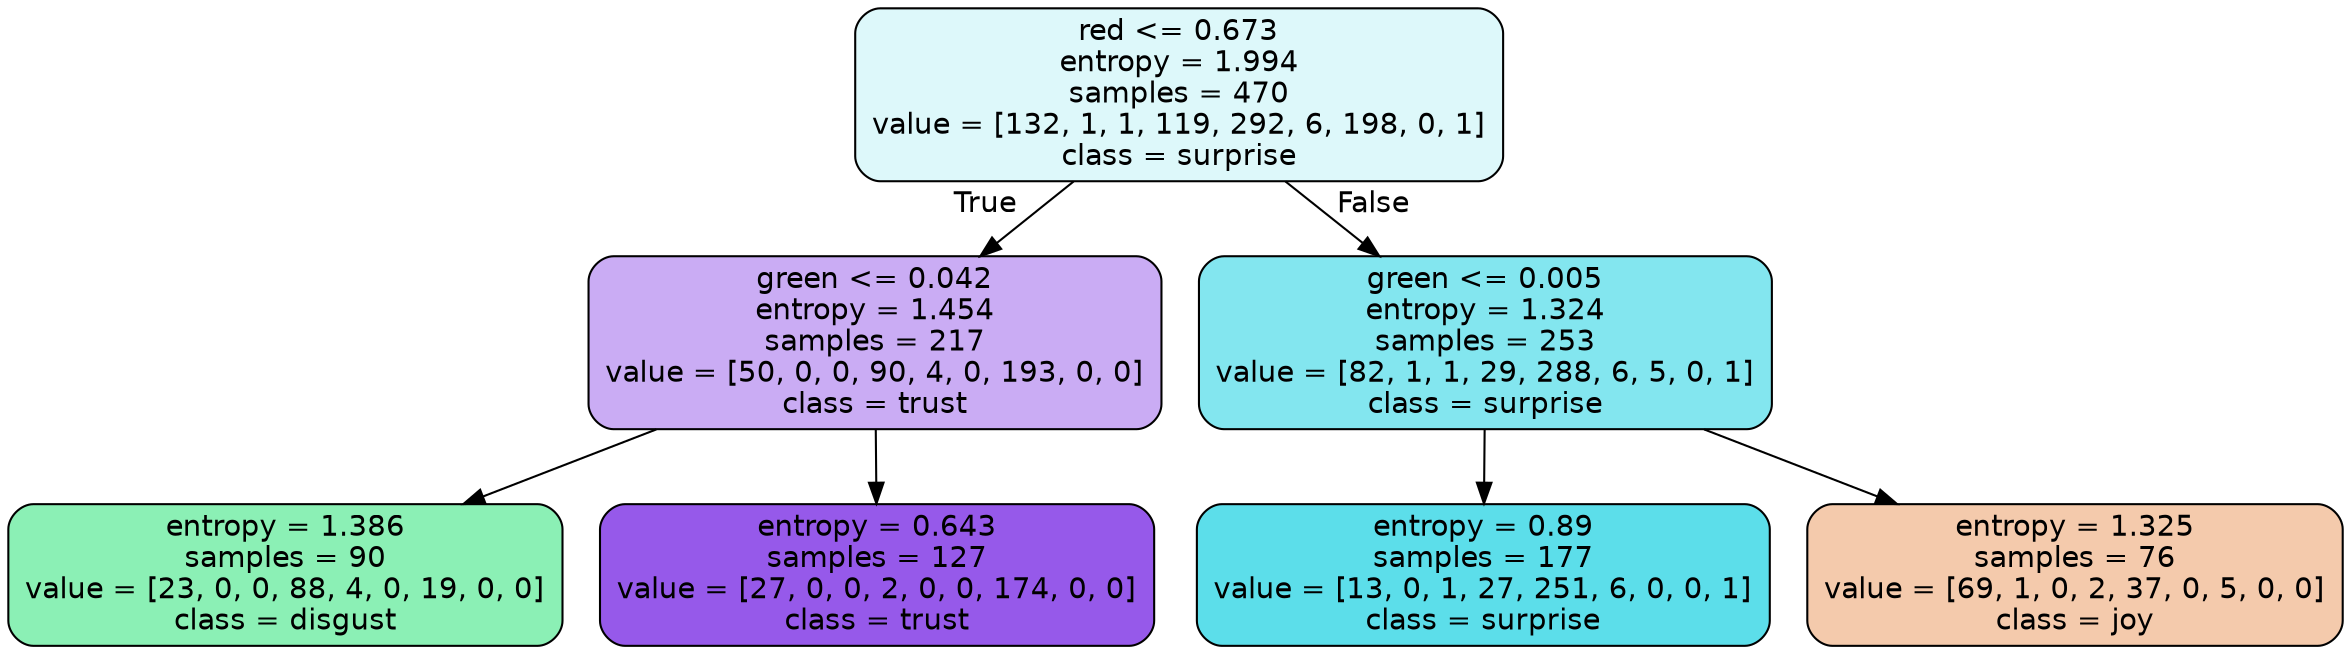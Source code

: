 digraph Tree {
node [shape=box, style="filled, rounded", color="black", fontname=helvetica] ;
edge [fontname=helvetica] ;
0 [label="red <= 0.673\nentropy = 1.994\nsamples = 470\nvalue = [132, 1, 1, 119, 292, 6, 198, 0, 1]\nclass = surprise", fillcolor="#39d7e52b"] ;
1 [label="green <= 0.042\nentropy = 1.454\nsamples = 217\nvalue = [50, 0, 0, 90, 4, 0, 193, 0, 0]\nclass = trust", fillcolor="#8139e56a"] ;
0 -> 1 [labeldistance=2.5, labelangle=45, headlabel="True"] ;
2 [label="entropy = 1.386\nsamples = 90\nvalue = [23, 0, 0, 88, 4, 0, 19, 0, 0]\nclass = disgust", fillcolor="#39e58195"] ;
1 -> 2 ;
3 [label="entropy = 0.643\nsamples = 127\nvalue = [27, 0, 0, 2, 0, 0, 174, 0, 0]\nclass = trust", fillcolor="#8139e5d5"] ;
1 -> 3 ;
4 [label="green <= 0.005\nentropy = 1.324\nsamples = 253\nvalue = [82, 1, 1, 29, 288, 6, 5, 0, 1]\nclass = surprise", fillcolor="#39d7e59f"] ;
0 -> 4 [labeldistance=2.5, labelangle=-45, headlabel="False"] ;
5 [label="entropy = 0.89\nsamples = 177\nvalue = [13, 0, 1, 27, 251, 6, 0, 0, 1]\nclass = surprise", fillcolor="#39d7e5d2"] ;
4 -> 5 ;
6 [label="entropy = 1.325\nsamples = 76\nvalue = [69, 1, 0, 2, 37, 0, 5, 0, 0]\nclass = joy", fillcolor="#e581396a"] ;
4 -> 6 ;
}